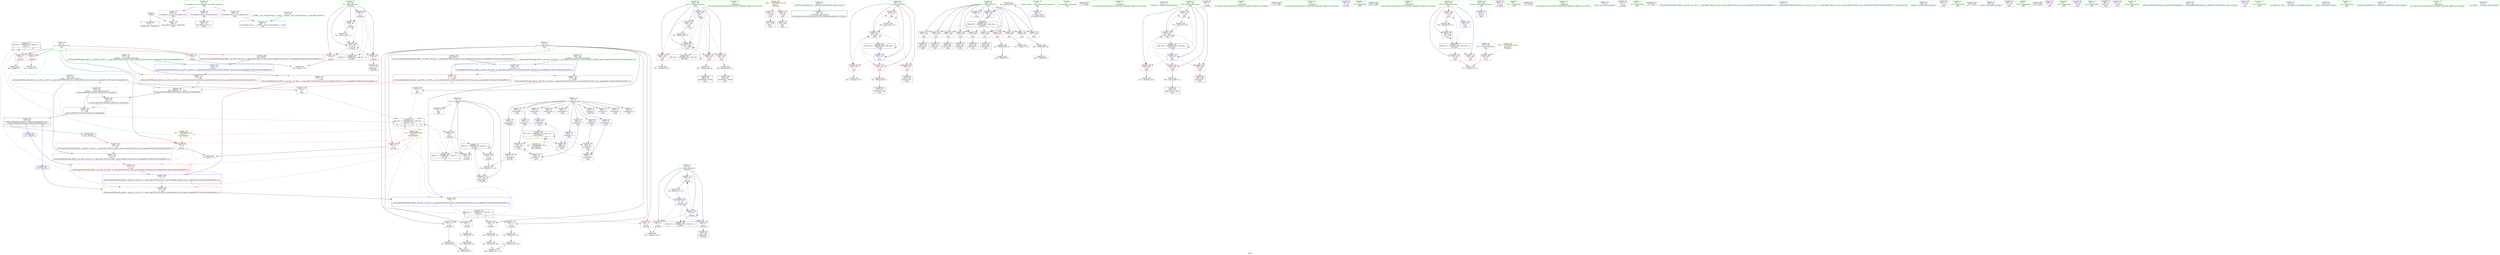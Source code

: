 digraph "SVFG" {
	label="SVFG";

	Node0x5599a4a3a700 [shape=record,color=grey,label="{NodeID: 0\nNullPtr}"];
	Node0x5599a4a3a700 -> Node0x5599a4a5eea0[style=solid];
	Node0x5599a4a3a700 -> Node0x5599a4a65840[style=solid];
	Node0x5599a4a62d90 [shape=record,color=grey,label="{NodeID: 263\n86 = cmp(85, 87, )\n}"];
	Node0x5599a4a66a50 [shape=record,color=blue,label="{NodeID: 180\n195\<--87\nj33\<--\nmain\n}"];
	Node0x5599a4a66a50 -> Node0x5599a4a64c50[style=dashed];
	Node0x5599a4a66a50 -> Node0x5599a4a64d20[style=dashed];
	Node0x5599a4a66a50 -> Node0x5599a4a64df0[style=dashed];
	Node0x5599a4a66a50 -> Node0x5599a4a64ec0[style=dashed];
	Node0x5599a4a66a50 -> Node0x5599a4a66cc0[style=dashed];
	Node0x5599a4a66a50 -> Node0x5599a4a7bd70[style=dashed];
	Node0x5599a4a5ddb0 [shape=record,color=purple,label="{NodeID: 97\n346\<--35\nllvm.global_ctors_2\<--llvm.global_ctors\nGlob }"];
	Node0x5599a4a5ddb0 -> Node0x5599a4a65840[style=solid];
	Node0x5599a4a5be80 [shape=record,color=green,label="{NodeID: 14\n83\<--1\n\<--dummyObj\nCan only get source location for instruction, argument, global var or function.}"];
	Node0x5599a4a7a470 [shape=record,color=black,label="{NodeID: 277\nMR_2V_3 = PHI(MR_2V_2, MR_2V_1, )\npts\{10 \}\n|{|<s3>15}}"];
	Node0x5599a4a7a470 -> Node0x5599a4a5df80[style=dashed];
	Node0x5599a4a7a470 -> Node0x5599a4a5e050[style=dashed];
	Node0x5599a4a7a470 -> Node0x5599a4a5e120[style=dashed];
	Node0x5599a4a7a470:s3 -> Node0x5599a4a79570[style=dashed,color=blue];
	Node0x5599a4a5e9a0 [shape=record,color=red,label="{NodeID: 111\n208\<--30\n\<--stdout\nmain\n}"];
	Node0x5599a4a5e9a0 -> Node0x5599a4a5f3e0[style=solid];
	Node0x5599a4a5caf0 [shape=record,color=green,label="{NodeID: 28\n49\<--55\n_ZNSt8ios_base4InitD1Ev\<--_ZNSt8ios_base4InitD1Ev_field_insensitive\n}"];
	Node0x5599a4a5caf0 -> Node0x5599a4a5f070[style=solid];
	Node0x5599a4a63ce0 [shape=record,color=red,label="{NodeID: 125\n177\<--176\n\<--call2\n_ZSt4swapIiENSt9enable_ifIXsr6__and_ISt6__not_ISt15__is_tuple_likeIT_EESt21is_move_constructibleIS3_ESt18is_move_assignableIS3_EEE5valueEvE4typeERS3_SC_\n}"];
	Node0x5599a4a63ce0 -> Node0x5599a4a66160[style=solid];
	Node0x5599a4a5d7a0 [shape=record,color=green,label="{NodeID: 42\n191\<--192\nj\<--j_field_insensitive\nmain\n}"];
	Node0x5599a4a5d7a0 -> Node0x5599a4a645d0[style=solid];
	Node0x5599a4a5d7a0 -> Node0x5599a4a646a0[style=solid];
	Node0x5599a4a5d7a0 -> Node0x5599a4a64770[style=solid];
	Node0x5599a4a5d7a0 -> Node0x5599a4a64840[style=solid];
	Node0x5599a4a5d7a0 -> Node0x5599a4a663d0[style=solid];
	Node0x5599a4a5d7a0 -> Node0x5599a4a66640[style=solid];
	Node0x5599a4a64840 [shape=record,color=red,label="{NodeID: 139\n243\<--191\n\<--j\nmain\n}"];
	Node0x5599a4a64840 -> Node0x5599a4a6bc30[style=solid];
	Node0x5599a4a5f3e0 [shape=record,color=black,label="{NodeID: 56\n211\<--208\ncall1\<--\nmain\n}"];
	Node0x5599a4a6aeb0 [shape=record,color=grey,label="{NodeID: 236\n308 = Binary(307, 87, )\n}"];
	Node0x5599a4a6aeb0 -> Node0x5599a4a66d90[style=solid];
	Node0x5599a4a653a0 [shape=record,color=blue,label="{NodeID: 153\n8\<--9\nn\<--\nGlob }"];
	Node0x5599a4a653a0 -> Node0x5599a4a79570[style=dashed];
	Node0x5599a4a5ff40 [shape=record,color=purple,label="{NodeID: 70\n46\<--4\n\<--_ZStL8__ioinit\n__cxx_global_var_init\n}"];
	Node0x5599a4a6c3b0 [shape=record,color=grey,label="{NodeID: 250\n94 = Binary(93, 83, )\n}"];
	Node0x5599a4a6c3b0 -> Node0x5599a4a6b930[style=solid];
	Node0x5599a4a65fc0 [shape=record,color=blue,label="{NodeID: 167\n161\<--169\n__tmp\<--\n_ZSt4swapIiENSt9enable_ifIXsr6__and_ISt6__not_ISt15__is_tuple_likeIT_EESt21is_move_constructibleIS3_ESt18is_move_assignableIS3_EEE5valueEvE4typeERS3_SC_\n}"];
	Node0x5599a4a65fc0 -> Node0x5599a4a63c10[style=dashed];
	Node0x5599a4a65fc0 -> Node0x5599a4a63ce0[style=dashed];
	Node0x5599a4a60aa0 [shape=record,color=purple,label="{NodeID: 84\n297\<--13\narrayidx46\<--a\nmain\n}"];
	Node0x5599a4a60aa0 -> Node0x5599a4a66bf0[style=solid];
	Node0x5599a4a3ae80 [shape=record,color=green,label="{NodeID: 1\n7\<--1\n__dso_handle\<--dummyObj\nGlob }"];
	Node0x5599a4778620 [shape=record,color=black,label="{NodeID: 347\n97 = PHI()\n}"];
	Node0x5599a4a62f10 [shape=record,color=grey,label="{NodeID: 264\n82 = cmp(81, 83, )\n}"];
	Node0x5599a4a66b20 [shape=record,color=blue,label="{NodeID: 181\n289\<--87\narrayidx41\<--\nmain\n}"];
	Node0x5599a4a66b20 -> Node0x5599a4a66bf0[style=dashed];
	Node0x5599a4a5deb0 [shape=record,color=red,label="{NodeID: 98\n73\<--8\n\<--n\n_Z4workv\n}"];
	Node0x5599a4a5deb0 -> Node0x5599a4a62610[style=solid];
	Node0x5599a4a5bf10 [shape=record,color=green,label="{NodeID: 15\n87\<--1\n\<--dummyObj\nCan only get source location for instruction, argument, global var or function.}"];
	Node0x5599a4a7a970 [shape=record,color=black,label="{NodeID: 278\nMR_4V_3 = PHI(MR_4V_2, MR_4V_1, )\npts\{12 \}\n|{|<s5>15}}"];
	Node0x5599a4a7a970 -> Node0x5599a4a5e2c0[style=dashed];
	Node0x5599a4a7a970 -> Node0x5599a4a5e390[style=dashed];
	Node0x5599a4a7a970 -> Node0x5599a4a5e4c0[style=dashed];
	Node0x5599a4a7a970 -> Node0x5599a4a5e590[style=dashed];
	Node0x5599a4a7a970 -> Node0x5599a4a5e660[style=dashed];
	Node0x5599a4a7a970:s5 -> Node0x5599a4a79570[style=dashed,color=blue];
	Node0x5599a4a5ea70 [shape=record,color=red,label="{NodeID: 112\n116\<--65\n\<--i\n_Z4workv\n}"];
	Node0x5599a4a5ea70 -> Node0x5599a4a62790[style=solid];
	Node0x5599a4a5cbf0 [shape=record,color=green,label="{NodeID: 29\n62\<--63\n_Z4workv\<--_Z4workv_field_insensitive\n}"];
	Node0x5599a4a63db0 [shape=record,color=red,label="{NodeID: 126\n214\<--189\n\<--i\nmain\n}"];
	Node0x5599a4a63db0 -> Node0x5599a4a63090[style=solid];
	Node0x5599a4a5d870 [shape=record,color=green,label="{NodeID: 43\n193\<--194\nj16\<--j16_field_insensitive\nmain\n}"];
	Node0x5599a4a5d870 -> Node0x5599a4a64910[style=solid];
	Node0x5599a4a5d870 -> Node0x5599a4a649e0[style=solid];
	Node0x5599a4a5d870 -> Node0x5599a4a64ab0[style=solid];
	Node0x5599a4a5d870 -> Node0x5599a4a64b80[style=solid];
	Node0x5599a4a5d870 -> Node0x5599a4a66710[style=solid];
	Node0x5599a4a5d870 -> Node0x5599a4a66980[style=solid];
	Node0x5599a4a64910 [shape=record,color=red,label="{NodeID: 140\n254\<--193\n\<--j16\nmain\n}"];
	Node0x5599a4a64910 -> Node0x5599a4a6ccb0[style=solid];
	Node0x5599a4a5f4b0 [shape=record,color=black,label="{NodeID: 57\n228\<--227\nidxprom\<--\nmain\n}"];
	Node0x5599a4a6b030 [shape=record,color=grey,label="{NodeID: 237\n108 = Binary(103, 107, )\n}"];
	Node0x5599a4a65470 [shape=record,color=blue,label="{NodeID: 154\n11\<--9\nm\<--\nGlob }"];
	Node0x5599a4a65470 -> Node0x5599a4a79570[style=dashed];
	Node0x5599a4a60010 [shape=record,color=purple,label="{NodeID: 71\n128\<--13\narrayidx\<--a\n_Z4workv\n}"];
	Node0x5599a4a6c530 [shape=record,color=grey,label="{NodeID: 251\n134 = Binary(133, 132, )\n}"];
	Node0x5599a4a6c530 -> Node0x5599a4a65bb0[style=solid];
	Node0x5599a4a66090 [shape=record,color=blue,label="{NodeID: 168\n174\<--173\n\<--\n_ZSt4swapIiENSt9enable_ifIXsr6__and_ISt6__not_ISt15__is_tuple_likeIT_EESt21is_move_constructibleIS3_ESt18is_move_assignableIS3_EEE5valueEvE4typeERS3_SC_\n|{|<s1>4}}"];
	Node0x5599a4a66090 -> Node0x5599a4a63ce0[style=dashed];
	Node0x5599a4a66090:s1 -> Node0x5599a4a7a470[style=dashed,color=blue];
	Node0x5599a4a60b70 [shape=record,color=purple,label="{NodeID: 85\n69\<--17\n\<--.str\n_Z4workv\n}"];
	Node0x5599a4a3acd0 [shape=record,color=green,label="{NodeID: 2\n9\<--1\n\<--dummyObj\nCan only get source location for instruction, argument, global var or function.}"];
	Node0x5599a4a92910 [shape=record,color=black,label="{NodeID: 348\n110 = PHI()\n}"];
	Node0x5599a4a63090 [shape=record,color=grey,label="{NodeID: 265\n215 = cmp(214, 216, )\n}"];
	Node0x5599a4a66bf0 [shape=record,color=blue,label="{NodeID: 182\n297\<--87\narrayidx46\<--\nmain\n}"];
	Node0x5599a4a66bf0 -> Node0x5599a4a66b20[style=dashed];
	Node0x5599a4a66bf0 -> Node0x5599a4a7c270[style=dashed];
	Node0x5599a4a5df80 [shape=record,color=red,label="{NodeID: 99\n81\<--8\n\<--n\n_Z4workv\n}"];
	Node0x5599a4a5df80 -> Node0x5599a4a62f10[style=solid];
	Node0x5599a4a5bfa0 [shape=record,color=green,label="{NodeID: 16\n92\<--1\n\<--dummyObj\nCan only get source location for instruction, argument, global var or function.}"];
	Node0x5599a4a7ae70 [shape=record,color=black,label="{NodeID: 279\nMR_26V_3 = PHI(MR_26V_4, MR_26V_2, )\npts\{190 \}\n}"];
	Node0x5599a4a7ae70 -> Node0x5599a4a63db0[style=dashed];
	Node0x5599a4a7ae70 -> Node0x5599a4a63e80[style=dashed];
	Node0x5599a4a7ae70 -> Node0x5599a4a63f50[style=dashed];
	Node0x5599a4a7ae70 -> Node0x5599a4a64020[style=dashed];
	Node0x5599a4a7ae70 -> Node0x5599a4a640f0[style=dashed];
	Node0x5599a4a7ae70 -> Node0x5599a4a641c0[style=dashed];
	Node0x5599a4a7ae70 -> Node0x5599a4a64290[style=dashed];
	Node0x5599a4a7ae70 -> Node0x5599a4a64360[style=dashed];
	Node0x5599a4a7ae70 -> Node0x5599a4a64430[style=dashed];
	Node0x5599a4a7ae70 -> Node0x5599a4a64500[style=dashed];
	Node0x5599a4a7ae70 -> Node0x5599a4a66d90[style=dashed];
	Node0x5599a4a5eb40 [shape=record,color=red,label="{NodeID: 113\n126\<--65\n\<--i\n_Z4workv\n}"];
	Node0x5599a4a5eb40 -> Node0x5599a4a5f170[style=solid];
	Node0x5599a4a5ccf0 [shape=record,color=green,label="{NodeID: 30\n65\<--66\ni\<--i_field_insensitive\n_Z4workv\n}"];
	Node0x5599a4a5ccf0 -> Node0x5599a4a5ea70[style=solid];
	Node0x5599a4a5ccf0 -> Node0x5599a4a5eb40[style=solid];
	Node0x5599a4a5ccf0 -> Node0x5599a4a5ec10[style=solid];
	Node0x5599a4a5ccf0 -> Node0x5599a4a65a10[style=solid];
	Node0x5599a4a5ccf0 -> Node0x5599a4a65d50[style=solid];
	Node0x5599a4a63e80 [shape=record,color=red,label="{NodeID: 127\n218\<--189\n\<--i\nmain\n}"];
	Node0x5599a4a63e80 -> Node0x5599a4a6c230[style=solid];
	Node0x5599a4a5d940 [shape=record,color=green,label="{NodeID: 44\n195\<--196\nj33\<--j33_field_insensitive\nmain\n}"];
	Node0x5599a4a5d940 -> Node0x5599a4a64c50[style=solid];
	Node0x5599a4a5d940 -> Node0x5599a4a64d20[style=solid];
	Node0x5599a4a5d940 -> Node0x5599a4a64df0[style=solid];
	Node0x5599a4a5d940 -> Node0x5599a4a64ec0[style=solid];
	Node0x5599a4a5d940 -> Node0x5599a4a66a50[style=solid];
	Node0x5599a4a5d940 -> Node0x5599a4a66cc0[style=solid];
	Node0x5599a4a81a20 [shape=record,color=yellow,style=double,label="{NodeID: 307\n2V_1 = ENCHI(MR_2V_0)\npts\{10 \}\nFun[_Z4workv]|{|<s2>4|<s3>4|<s4>4}}"];
	Node0x5599a4a81a20 -> Node0x5599a4a5deb0[style=dashed];
	Node0x5599a4a81a20 -> Node0x5599a4a7a470[style=dashed];
	Node0x5599a4a81a20:s2 -> Node0x5599a4a63b40[style=dashed,color=red];
	Node0x5599a4a81a20:s3 -> Node0x5599a4a63c10[style=dashed,color=red];
	Node0x5599a4a81a20:s4 -> Node0x5599a4a66090[style=dashed,color=red];
	Node0x5599a4a649e0 [shape=record,color=red,label="{NodeID: 141\n260\<--193\n\<--j16\nmain\n}"];
	Node0x5599a4a649e0 -> Node0x5599a4a6bf30[style=solid];
	Node0x5599a4a5f580 [shape=record,color=black,label="{NodeID: 58\n232\<--231\nidxprom6\<--add\nmain\n}"];
	Node0x5599a4a6b1b0 [shape=record,color=grey,label="{NodeID: 238\n143 = Binary(142, 87, )\n}"];
	Node0x5599a4a6b1b0 -> Node0x5599a4a65d50[style=solid];
	Node0x5599a4a65540 [shape=record,color=blue,label="{NodeID: 155\n15\<--9\nans\<--\nGlob }"];
	Node0x5599a4a65540 -> Node0x5599a4a79570[style=dashed];
	Node0x5599a4a600e0 [shape=record,color=purple,label="{NodeID: 72\n131\<--13\narrayidx19\<--a\n_Z4workv\n}"];
	Node0x5599a4a600e0 -> Node0x5599a4a63730[style=solid];
	Node0x5599a4a6c6b0 [shape=record,color=grey,label="{NodeID: 252\n91 = Binary(90, 92, )\n}"];
	Node0x5599a4a6c6b0 -> Node0x5599a4a6b930[style=solid];
	Node0x5599a4a66160 [shape=record,color=blue,label="{NodeID: 169\n178\<--177\n\<--\n_ZSt4swapIiENSt9enable_ifIXsr6__and_ISt6__not_ISt15__is_tuple_likeIT_EESt21is_move_constructibleIS3_ESt18is_move_assignableIS3_EEE5valueEvE4typeERS3_SC_\n|{<s0>4}}"];
	Node0x5599a4a66160:s0 -> Node0x5599a4a7a970[style=dashed,color=blue];
	Node0x5599a4a60c40 [shape=record,color=purple,label="{NodeID: 86\n96\<--19\n\<--.str.1\n_Z4workv\n}"];
	Node0x5599a4a3e890 [shape=record,color=green,label="{NodeID: 3\n17\<--1\n.str\<--dummyObj\nGlob }"];
	Node0x5599a4a91fa0 [shape=record,color=black,label="{NodeID: 349\n148 = PHI()\n}"];
	Node0x5599a4a66cc0 [shape=record,color=blue,label="{NodeID: 183\n195\<--301\nj33\<--add48\nmain\n}"];
	Node0x5599a4a66cc0 -> Node0x5599a4a64c50[style=dashed];
	Node0x5599a4a66cc0 -> Node0x5599a4a64d20[style=dashed];
	Node0x5599a4a66cc0 -> Node0x5599a4a64df0[style=dashed];
	Node0x5599a4a66cc0 -> Node0x5599a4a64ec0[style=dashed];
	Node0x5599a4a66cc0 -> Node0x5599a4a66cc0[style=dashed];
	Node0x5599a4a66cc0 -> Node0x5599a4a7bd70[style=dashed];
	Node0x5599a4a5e050 [shape=record,color=red,label="{NodeID: 100\n85\<--8\n\<--n\n_Z4workv\n}"];
	Node0x5599a4a5e050 -> Node0x5599a4a62d90[style=solid];
	Node0x5599a4a5c030 [shape=record,color=green,label="{NodeID: 17\n104\<--1\n\<--dummyObj\nCan only get source location for instruction, argument, global var or function.}"];
	Node0x5599a4a7b370 [shape=record,color=black,label="{NodeID: 280\nMR_28V_2 = PHI(MR_28V_6, MR_28V_1, )\npts\{192 \}\n}"];
	Node0x5599a4a7b370 -> Node0x5599a4a663d0[style=dashed];
	Node0x5599a4a7b370 -> Node0x5599a4a7b370[style=dashed];
	Node0x5599a4a5ec10 [shape=record,color=red,label="{NodeID: 114\n142\<--65\n\<--i\n_Z4workv\n}"];
	Node0x5599a4a5ec10 -> Node0x5599a4a6b1b0[style=solid];
	Node0x5599a4a5cdc0 [shape=record,color=green,label="{NodeID: 31\n67\<--68\nj\<--j_field_insensitive\n_Z4workv\n}"];
	Node0x5599a4a5cdc0 -> Node0x5599a4a634c0[style=solid];
	Node0x5599a4a5cdc0 -> Node0x5599a4a63590[style=solid];
	Node0x5599a4a5cdc0 -> Node0x5599a4a63660[style=solid];
	Node0x5599a4a5cdc0 -> Node0x5599a4a65ae0[style=solid];
	Node0x5599a4a5cdc0 -> Node0x5599a4a65c80[style=solid];
	Node0x5599a4a63f50 [shape=record,color=red,label="{NodeID: 128\n227\<--189\n\<--i\nmain\n}"];
	Node0x5599a4a63f50 -> Node0x5599a4a5f4b0[style=solid];
	Node0x5599a4a5da10 [shape=record,color=green,label="{NodeID: 45\n197\<--198\nTC\<--TC_field_insensitive\nmain\n}"];
	Node0x5599a4a5da10 -> Node0x5599a4a64f90[style=solid];
	Node0x5599a4a81b30 [shape=record,color=yellow,style=double,label="{NodeID: 308\n4V_1 = ENCHI(MR_4V_0)\npts\{12 \}\nFun[_Z4workv]|{|<s2>4|<s3>4|<s4>4|<s5>4}}"];
	Node0x5599a4a81b30 -> Node0x5599a4a5e1f0[style=dashed];
	Node0x5599a4a81b30 -> Node0x5599a4a7a970[style=dashed];
	Node0x5599a4a81b30:s2 -> Node0x5599a4a63b40[style=dashed,color=red];
	Node0x5599a4a81b30:s3 -> Node0x5599a4a63c10[style=dashed,color=red];
	Node0x5599a4a81b30:s4 -> Node0x5599a4a63ce0[style=dashed,color=red];
	Node0x5599a4a81b30:s5 -> Node0x5599a4a66160[style=dashed,color=red];
	Node0x5599a4a64ab0 [shape=record,color=red,label="{NodeID: 142\n268\<--193\n\<--j16\nmain\n}"];
	Node0x5599a4a64ab0 -> Node0x5599a4a5fa60[style=solid];
	Node0x5599a4a5f650 [shape=record,color=black,label="{NodeID: 59\n236\<--235\nidxprom8\<--\nmain\n}"];
	Node0x5599a4a6b330 [shape=record,color=grey,label="{NodeID: 239\n107 = Binary(106, 92, )\n}"];
	Node0x5599a4a6b330 -> Node0x5599a4a6b030[style=solid];
	Node0x5599a4a65640 [shape=record,color=blue,label="{NodeID: 156\n344\<--36\nllvm.global_ctors_0\<--\nGlob }"];
	Node0x5599a4a601b0 [shape=record,color=purple,label="{NodeID: 73\n229\<--13\narrayidx\<--a\nmain\n}"];
	Node0x5599a4a6c830 [shape=record,color=grey,label="{NodeID: 253\n90 = Binary(89, 83, )\n}"];
	Node0x5599a4a6c830 -> Node0x5599a4a6c6b0[style=solid];
	Node0x5599a4a66230 [shape=record,color=blue,label="{NodeID: 170\n187\<--9\nretval\<--\nmain\n}"];
	Node0x5599a4a60d10 [shape=record,color=purple,label="{NodeID: 87\n109\<--19\n\<--.str.1\n_Z4workv\n}"];
	Node0x5599a4a52a00 [shape=record,color=green,label="{NodeID: 4\n19\<--1\n.str.1\<--dummyObj\nGlob }"];
	Node0x5599a4a920a0 [shape=record,color=black,label="{NodeID: 350\n47 = PHI()\n}"];
	Node0x5599a4a66d90 [shape=record,color=blue,label="{NodeID: 184\n189\<--308\ni\<--inc\nmain\n}"];
	Node0x5599a4a66d90 -> Node0x5599a4a7ae70[style=dashed];
	Node0x5599a4a5e120 [shape=record,color=red,label="{NodeID: 101\n117\<--8\n\<--n\n_Z4workv\n}"];
	Node0x5599a4a5e120 -> Node0x5599a4a62790[style=solid];
	Node0x5599a4a5c0f0 [shape=record,color=green,label="{NodeID: 18\n216\<--1\n\<--dummyObj\nCan only get source location for instruction, argument, global var or function.}"];
	Node0x5599a4a7b870 [shape=record,color=black,label="{NodeID: 281\nMR_30V_2 = PHI(MR_30V_3, MR_30V_1, )\npts\{194 \}\n}"];
	Node0x5599a4a7b870 -> Node0x5599a4a66710[style=dashed];
	Node0x5599a4a7b870 -> Node0x5599a4a7b870[style=dashed];
	Node0x5599a4a634c0 [shape=record,color=red,label="{NodeID: 115\n122\<--67\n\<--j\n_Z4workv\n}"];
	Node0x5599a4a634c0 -> Node0x5599a4a62a90[style=solid];
	Node0x5599a4a5ce90 [shape=record,color=green,label="{NodeID: 32\n71\<--72\nscanf\<--scanf_field_insensitive\n}"];
	Node0x5599a4a64020 [shape=record,color=red,label="{NodeID: 129\n235\<--189\n\<--i\nmain\n}"];
	Node0x5599a4a64020 -> Node0x5599a4a5f650[style=solid];
	Node0x5599a4a5dae0 [shape=record,color=green,label="{NodeID: 46\n199\<--200\ni54\<--i54_field_insensitive\nmain\n}"];
	Node0x5599a4a5dae0 -> Node0x5599a4a65060[style=solid];
	Node0x5599a4a5dae0 -> Node0x5599a4a65130[style=solid];
	Node0x5599a4a5dae0 -> Node0x5599a4a65200[style=solid];
	Node0x5599a4a5dae0 -> Node0x5599a4a66e60[style=solid];
	Node0x5599a4a5dae0 -> Node0x5599a4a66f30[style=solid];
	Node0x5599a4a64b80 [shape=record,color=red,label="{NodeID: 143\n273\<--193\n\<--j16\nmain\n}"];
	Node0x5599a4a64b80 -> Node0x5599a4a6c0b0[style=solid];
	Node0x5599a4a5f720 [shape=record,color=black,label="{NodeID: 60\n239\<--238\nidxprom10\<--\nmain\n}"];
	Node0x5599a4a6b4b0 [shape=record,color=grey,label="{NodeID: 240\n249 = Binary(248, 83, )\n}"];
	Node0x5599a4a6b4b0 -> Node0x5599a4a62490[style=solid];
	Node0x5599a4a65740 [shape=record,color=blue,label="{NodeID: 157\n345\<--37\nllvm.global_ctors_1\<--_GLOBAL__sub_I_SummerDAway_1_0.cpp\nGlob }"];
	Node0x5599a4a60280 [shape=record,color=purple,label="{NodeID: 74\n233\<--13\narrayidx7\<--a\nmain\n}"];
	Node0x5599a4a60280 -> Node0x5599a4a664a0[style=solid];
	Node0x5599a4a6c9b0 [shape=record,color=grey,label="{NodeID: 254\n225 = cmp(224, 216, )\n}"];
	Node0x5599a4a66300 [shape=record,color=blue,label="{NodeID: 171\n189\<--87\ni\<--\nmain\n}"];
	Node0x5599a4a66300 -> Node0x5599a4a7ae70[style=dashed];
	Node0x5599a4a60de0 [shape=record,color=purple,label="{NodeID: 88\n147\<--19\n\<--.str.1\n_Z4workv\n}"];
	Node0x5599a4a52a90 [shape=record,color=green,label="{NodeID: 5\n21\<--1\n.str.2\<--dummyObj\nGlob }"];
	Node0x5599a4a921a0 [shape=record,color=black,label="{NodeID: 351\n70 = PHI()\n}"];
	Node0x5599a4a66e60 [shape=record,color=blue,label="{NodeID: 185\n199\<--87\ni54\<--\nmain\n}"];
	Node0x5599a4a66e60 -> Node0x5599a4a79070[style=dashed];
	Node0x5599a4a5e1f0 [shape=record,color=red,label="{NodeID: 102\n74\<--11\n\<--m\n_Z4workv\n}"];
	Node0x5599a4a5e1f0 -> Node0x5599a4a62610[style=solid];
	Node0x5599a4a5c1f0 [shape=record,color=green,label="{NodeID: 19\n4\<--6\n_ZStL8__ioinit\<--_ZStL8__ioinit_field_insensitive\nGlob }"];
	Node0x5599a4a5c1f0 -> Node0x5599a4a5ff40[style=solid];
	Node0x5599a4a7bd70 [shape=record,color=black,label="{NodeID: 282\nMR_32V_2 = PHI(MR_32V_3, MR_32V_1, )\npts\{196 \}\n}"];
	Node0x5599a4a7bd70 -> Node0x5599a4a66a50[style=dashed];
	Node0x5599a4a7bd70 -> Node0x5599a4a7bd70[style=dashed];
	Node0x5599a4a63590 [shape=record,color=red,label="{NodeID: 116\n129\<--67\n\<--j\n_Z4workv\n}"];
	Node0x5599a4a63590 -> Node0x5599a4a5f240[style=solid];
	Node0x5599a4a5cf90 [shape=record,color=green,label="{NodeID: 33\n78\<--79\n_ZSt4swapIiENSt9enable_ifIXsr6__and_ISt6__not_ISt15__is_tuple_likeIT_EESt21is_move_constructibleIS3_ESt18is_move_assignableIS3_EEE5valueEvE4typeERS3_SC_\<--_ZSt4swapIiENSt9enable_ifIXsr6__and_ISt6__not_ISt15__is_tuple_likeIT_EESt21is_move_constructibleIS3_ESt18is_move_assignableIS3_EEE5valueEvE4typeERS3_SC__field_insensitive\n}"];
	Node0x5599a4a640f0 [shape=record,color=red,label="{NodeID: 130\n248\<--189\n\<--i\nmain\n}"];
	Node0x5599a4a640f0 -> Node0x5599a4a6b4b0[style=solid];
	Node0x5599a4a5dbb0 [shape=record,color=green,label="{NodeID: 47\n206\<--207\nfreopen\<--freopen_field_insensitive\n}"];
	Node0x5599a4a64c50 [shape=record,color=red,label="{NodeID: 144\n280\<--195\n\<--j33\nmain\n}"];
	Node0x5599a4a64c50 -> Node0x5599a4a62910[style=solid];
	Node0x5599a4a5f7f0 [shape=record,color=black,label="{NodeID: 61\n258\<--257\nidxprom20\<--\nmain\n}"];
	Node0x5599a4a6b630 [shape=record,color=grey,label="{NodeID: 241\n106 = Binary(105, 83, )\n}"];
	Node0x5599a4a6b630 -> Node0x5599a4a6b330[style=solid];
	Node0x5599a4a65840 [shape=record,color=blue, style = dotted,label="{NodeID: 158\n346\<--3\nllvm.global_ctors_2\<--dummyVal\nGlob }"];
	Node0x5599a4a60350 [shape=record,color=purple,label="{NodeID: 75\n237\<--13\narrayidx9\<--a\nmain\n}"];
	Node0x5599a4a6cb30 [shape=record,color=grey,label="{NodeID: 255\n317 = cmp(315, 316, )\n}"];
	Node0x5599a4a663d0 [shape=record,color=blue,label="{NodeID: 172\n191\<--87\nj\<--\nmain\n}"];
	Node0x5599a4a663d0 -> Node0x5599a4a645d0[style=dashed];
	Node0x5599a4a663d0 -> Node0x5599a4a646a0[style=dashed];
	Node0x5599a4a663d0 -> Node0x5599a4a64770[style=dashed];
	Node0x5599a4a663d0 -> Node0x5599a4a64840[style=dashed];
	Node0x5599a4a663d0 -> Node0x5599a4a66640[style=dashed];
	Node0x5599a4a663d0 -> Node0x5599a4a7b370[style=dashed];
	Node0x5599a4a60eb0 [shape=record,color=purple,label="{NodeID: 89\n203\<--21\n\<--.str.2\nmain\n}"];
	Node0x5599a4a52b20 [shape=record,color=green,label="{NodeID: 6\n23\<--1\n.str.3\<--dummyObj\nGlob }"];
	Node0x5599a4a922a0 [shape=record,color=black,label="{NodeID: 352\n312 = PHI()\n}"];
	Node0x5599a4a66f30 [shape=record,color=blue,label="{NodeID: 186\n199\<--325\ni54\<--inc60\nmain\n}"];
	Node0x5599a4a66f30 -> Node0x5599a4a79070[style=dashed];
	Node0x5599a4a5e2c0 [shape=record,color=red,label="{NodeID: 103\n89\<--11\n\<--m\n_Z4workv\n}"];
	Node0x5599a4a5e2c0 -> Node0x5599a4a6c830[style=solid];
	Node0x5599a4a5c2f0 [shape=record,color=green,label="{NodeID: 20\n8\<--10\nn\<--n_field_insensitive\nGlob |{|<s5>4}}"];
	Node0x5599a4a5c2f0 -> Node0x5599a4a5deb0[style=solid];
	Node0x5599a4a5c2f0 -> Node0x5599a4a5df80[style=solid];
	Node0x5599a4a5c2f0 -> Node0x5599a4a5e050[style=solid];
	Node0x5599a4a5c2f0 -> Node0x5599a4a5e120[style=solid];
	Node0x5599a4a5c2f0 -> Node0x5599a4a653a0[style=solid];
	Node0x5599a4a5c2f0:s5 -> Node0x5599a4a94c30[style=solid,color=red];
	Node0x5599a4a7c270 [shape=record,color=black,label="{NodeID: 283\nMR_12V_2 = PHI(MR_12V_6, MR_12V_1, )\npts\{140000 \}\n|{|<s4>15}}"];
	Node0x5599a4a7c270 -> Node0x5599a4a664a0[style=dashed];
	Node0x5599a4a7c270 -> Node0x5599a4a667e0[style=dashed];
	Node0x5599a4a7c270 -> Node0x5599a4a66b20[style=dashed];
	Node0x5599a4a7c270 -> Node0x5599a4a7c270[style=dashed];
	Node0x5599a4a7c270:s4 -> Node0x5599a4a81eb0[style=dashed,color=red];
	Node0x5599a4a63660 [shape=record,color=red,label="{NodeID: 117\n137\<--67\n\<--j\n_Z4workv\n}"];
	Node0x5599a4a63660 -> Node0x5599a4a6ad30[style=solid];
	Node0x5599a4a5d090 [shape=record,color=green,label="{NodeID: 34\n98\<--99\nprintf\<--printf_field_insensitive\n}"];
	Node0x5599a48fa8e0 [shape=record,color=yellow,style=double,label="{NodeID: 297\n22V_1 = ENCHI(MR_22V_0)\npts\{1 \}\nFun[main]}"];
	Node0x5599a48fa8e0 -> Node0x5599a4a5e8d0[style=dashed];
	Node0x5599a48fa8e0 -> Node0x5599a4a5e9a0[style=dashed];
	Node0x5599a4a641c0 [shape=record,color=red,label="{NodeID: 131\n257\<--189\n\<--i\nmain\n}"];
	Node0x5599a4a641c0 -> Node0x5599a4a5f7f0[style=solid];
	Node0x5599a4a5ecd0 [shape=record,color=green,label="{NodeID: 48\n335\<--336\n__t.addr\<--__t.addr_field_insensitive\n_ZSt4moveIRiEONSt16remove_referenceIT_E4typeEOS2_\n}"];
	Node0x5599a4a5ecd0 -> Node0x5599a4a652d0[style=solid];
	Node0x5599a4a5ecd0 -> Node0x5599a4a67000[style=solid];
	Node0x5599a4a64d20 [shape=record,color=red,label="{NodeID: 145\n286\<--195\n\<--j33\nmain\n}"];
	Node0x5599a4a64d20 -> Node0x5599a4a6a730[style=solid];
	Node0x5599a4a5f8c0 [shape=record,color=black,label="{NodeID: 62\n262\<--261\nidxprom23\<--add22\nmain\n}"];
	Node0x5599a4a6b7b0 [shape=record,color=grey,label="{NodeID: 242\n295 = Binary(294, 87, )\n}"];
	Node0x5599a4a6b7b0 -> Node0x5599a4a5fda0[style=solid];
	Node0x5599a4a65940 [shape=record,color=blue,label="{NodeID: 159\n15\<--9\nans\<--\n_Z4workv\n}"];
	Node0x5599a4a65940 -> Node0x5599a4a5e800[style=dashed];
	Node0x5599a4a65940 -> Node0x5599a4a78670[style=dashed];
	Node0x5599a4a65940 -> Node0x5599a4a7d570[style=dashed];
	Node0x5599a4a60420 [shape=record,color=purple,label="{NodeID: 76\n240\<--13\narrayidx11\<--a\nmain\n}"];
	Node0x5599a4a60420 -> Node0x5599a4a66570[style=solid];
	Node0x5599a4a6ccb0 [shape=record,color=grey,label="{NodeID: 256\n255 = cmp(254, 216, )\n}"];
	Node0x5599a4a664a0 [shape=record,color=blue,label="{NodeID: 173\n233\<--87\narrayidx7\<--\nmain\n}"];
	Node0x5599a4a664a0 -> Node0x5599a4a66570[style=dashed];
	Node0x5599a4a60f80 [shape=record,color=purple,label="{NodeID: 90\n204\<--23\n\<--.str.3\nmain\n}"];
	Node0x5599a4a51aa0 [shape=record,color=green,label="{NodeID: 7\n25\<--1\nstdin\<--dummyObj\nGlob }"];
	Node0x5599a4a923a0 [shape=record,color=black,label="{NodeID: 353\n321 = PHI()\n}"];
	Node0x5599a4a67000 [shape=record,color=blue,label="{NodeID: 187\n335\<--334\n__t.addr\<--__t\n_ZSt4moveIRiEONSt16remove_referenceIT_E4typeEOS2_\n}"];
	Node0x5599a4a67000 -> Node0x5599a4a652d0[style=dashed];
	Node0x5599a4a5e390 [shape=record,color=red,label="{NodeID: 104\n93\<--11\n\<--m\n_Z4workv\n}"];
	Node0x5599a4a5e390 -> Node0x5599a4a6c3b0[style=solid];
	Node0x5599a4a5c3f0 [shape=record,color=green,label="{NodeID: 21\n11\<--12\nm\<--m_field_insensitive\nGlob |{|<s7>4}}"];
	Node0x5599a4a5c3f0 -> Node0x5599a4a5e1f0[style=solid];
	Node0x5599a4a5c3f0 -> Node0x5599a4a5e2c0[style=solid];
	Node0x5599a4a5c3f0 -> Node0x5599a4a5e390[style=solid];
	Node0x5599a4a5c3f0 -> Node0x5599a4a5e4c0[style=solid];
	Node0x5599a4a5c3f0 -> Node0x5599a4a5e590[style=solid];
	Node0x5599a4a5c3f0 -> Node0x5599a4a5e660[style=solid];
	Node0x5599a4a5c3f0 -> Node0x5599a4a65470[style=solid];
	Node0x5599a4a5c3f0:s7 -> Node0x5599a4a94d40[style=solid,color=red];
	Node0x5599a4a63730 [shape=record,color=red,label="{NodeID: 118\n132\<--131\n\<--arrayidx19\n_Z4workv\n}"];
	Node0x5599a4a63730 -> Node0x5599a4a6c530[style=solid];
	Node0x5599a4a5d190 [shape=record,color=green,label="{NodeID: 35\n157\<--158\n__a.addr\<--__a.addr_field_insensitive\n_ZSt4swapIiENSt9enable_ifIXsr6__and_ISt6__not_ISt15__is_tuple_likeIT_EESt21is_move_constructibleIS3_ESt18is_move_assignableIS3_EEE5valueEvE4typeERS3_SC_\n}"];
	Node0x5599a4a5d190 -> Node0x5599a4a63800[style=solid];
	Node0x5599a4a5d190 -> Node0x5599a4a638d0[style=solid];
	Node0x5599a4a5d190 -> Node0x5599a4a65e20[style=solid];
	Node0x5599a4a64290 [shape=record,color=red,label="{NodeID: 132\n265\<--189\n\<--i\nmain\n}"];
	Node0x5599a4a64290 -> Node0x5599a4a5f990[style=solid];
	Node0x5599a4a5eda0 [shape=record,color=green,label="{NodeID: 49\n37\<--340\n_GLOBAL__sub_I_SummerDAway_1_0.cpp\<--_GLOBAL__sub_I_SummerDAway_1_0.cpp_field_insensitive\n}"];
	Node0x5599a4a5eda0 -> Node0x5599a4a65740[style=solid];
	Node0x5599a4a81eb0 [shape=record,color=yellow,style=double,label="{NodeID: 312\n12V_1 = ENCHI(MR_12V_0)\npts\{140000 \}\nFun[_Z4workv]}"];
	Node0x5599a4a81eb0 -> Node0x5599a4a63730[style=dashed];
	Node0x5599a4a64df0 [shape=record,color=red,label="{NodeID: 146\n294\<--195\n\<--j33\nmain\n}"];
	Node0x5599a4a64df0 -> Node0x5599a4a6b7b0[style=solid];
	Node0x5599a4a5f990 [shape=record,color=black,label="{NodeID: 63\n266\<--265\nidxprom25\<--\nmain\n}"];
	Node0x5599a4a6b930 [shape=record,color=grey,label="{NodeID: 243\n95 = Binary(91, 94, )\n}"];
	Node0x5599a4a65a10 [shape=record,color=blue,label="{NodeID: 160\n65\<--87\ni\<--\n_Z4workv\n}"];
	Node0x5599a4a65a10 -> Node0x5599a4a5ea70[style=dashed];
	Node0x5599a4a65a10 -> Node0x5599a4a5eb40[style=dashed];
	Node0x5599a4a65a10 -> Node0x5599a4a5ec10[style=dashed];
	Node0x5599a4a65a10 -> Node0x5599a4a65d50[style=dashed];
	Node0x5599a4a65a10 -> Node0x5599a4a7da70[style=dashed];
	Node0x5599a4a604f0 [shape=record,color=purple,label="{NodeID: 77\n259\<--13\narrayidx21\<--a\nmain\n}"];
	Node0x5599a4a62490 [shape=record,color=grey,label="{NodeID: 257\n250 = cmp(249, 92, )\n}"];
	Node0x5599a4a66570 [shape=record,color=blue,label="{NodeID: 174\n240\<--87\narrayidx11\<--\nmain\n}"];
	Node0x5599a4a66570 -> Node0x5599a4a664a0[style=dashed];
	Node0x5599a4a66570 -> Node0x5599a4a7c270[style=dashed];
	Node0x5599a4a61050 [shape=record,color=purple,label="{NodeID: 91\n209\<--26\n\<--.str.4\nmain\n}"];
	Node0x5599a4a51b30 [shape=record,color=green,label="{NodeID: 8\n26\<--1\n.str.4\<--dummyObj\nGlob }"];
	Node0x5599a4a94590 [shape=record,color=black,label="{NodeID: 354\n166 = PHI(333, )\n}"];
	Node0x5599a4a94590 -> Node0x5599a4a63b40[style=solid];
	Node0x5599a4a78670 [shape=record,color=black,label="{NodeID: 271\nMR_6V_5 = PHI(MR_6V_6, MR_6V_4, )\npts\{16 \}\n}"];
	Node0x5599a4a78670 -> Node0x5599a4a5e730[style=dashed];
	Node0x5599a4a78670 -> Node0x5599a4a5e800[style=dashed];
	Node0x5599a4a78670 -> Node0x5599a4a65bb0[style=dashed];
	Node0x5599a4a78670 -> Node0x5599a4a78670[style=dashed];
	Node0x5599a4a78670 -> Node0x5599a4a7d570[style=dashed];
	Node0x5599a4a5e4c0 [shape=record,color=red,label="{NodeID: 105\n101\<--11\n\<--m\n_Z4workv\n}"];
	Node0x5599a4a5e4c0 -> Node0x5599a4a6abb0[style=solid];
	Node0x5599a4a5c4f0 [shape=record,color=green,label="{NodeID: 22\n13\<--14\na\<--a_field_insensitive\nGlob }"];
	Node0x5599a4a5c4f0 -> Node0x5599a4a60010[style=solid];
	Node0x5599a4a5c4f0 -> Node0x5599a4a600e0[style=solid];
	Node0x5599a4a5c4f0 -> Node0x5599a4a601b0[style=solid];
	Node0x5599a4a5c4f0 -> Node0x5599a4a60280[style=solid];
	Node0x5599a4a5c4f0 -> Node0x5599a4a60350[style=solid];
	Node0x5599a4a5c4f0 -> Node0x5599a4a60420[style=solid];
	Node0x5599a4a5c4f0 -> Node0x5599a4a604f0[style=solid];
	Node0x5599a4a5c4f0 -> Node0x5599a4a605c0[style=solid];
	Node0x5599a4a5c4f0 -> Node0x5599a4a60690[style=solid];
	Node0x5599a4a5c4f0 -> Node0x5599a4a60760[style=solid];
	Node0x5599a4a5c4f0 -> Node0x5599a4a60830[style=solid];
	Node0x5599a4a5c4f0 -> Node0x5599a4a60900[style=solid];
	Node0x5599a4a5c4f0 -> Node0x5599a4a609d0[style=solid];
	Node0x5599a4a5c4f0 -> Node0x5599a4a60aa0[style=solid];
	Node0x5599a4a63800 [shape=record,color=red,label="{NodeID: 119\n165\<--157\n\<--__a.addr\n_ZSt4swapIiENSt9enable_ifIXsr6__and_ISt6__not_ISt15__is_tuple_likeIT_EESt21is_move_constructibleIS3_ESt18is_move_assignableIS3_EEE5valueEvE4typeERS3_SC_\n|{<s0>8}}"];
	Node0x5599a4a63800:s0 -> Node0x5599a4a94950[style=solid,color=red];
	Node0x5599a4a5d260 [shape=record,color=green,label="{NodeID: 36\n159\<--160\n__b.addr\<--__b.addr_field_insensitive\n_ZSt4swapIiENSt9enable_ifIXsr6__and_ISt6__not_ISt15__is_tuple_likeIT_EESt21is_move_constructibleIS3_ESt18is_move_assignableIS3_EEE5valueEvE4typeERS3_SC_\n}"];
	Node0x5599a4a5d260 -> Node0x5599a4a639a0[style=solid];
	Node0x5599a4a5d260 -> Node0x5599a4a63a70[style=solid];
	Node0x5599a4a5d260 -> Node0x5599a4a65ef0[style=solid];
	Node0x5599a4a64360 [shape=record,color=red,label="{NodeID: 133\n283\<--189\n\<--i\nmain\n}"];
	Node0x5599a4a64360 -> Node0x5599a4a5fb30[style=solid];
	Node0x5599a4a5eea0 [shape=record,color=black,label="{NodeID: 50\n2\<--3\ndummyVal\<--dummyVal\n}"];
	Node0x5599a4a64ec0 [shape=record,color=red,label="{NodeID: 147\n300\<--195\n\<--j33\nmain\n}"];
	Node0x5599a4a64ec0 -> Node0x5599a4a6bab0[style=solid];
	Node0x5599a4a5fa60 [shape=record,color=black,label="{NodeID: 64\n269\<--268\nidxprom27\<--\nmain\n}"];
	Node0x5599a4a6bab0 [shape=record,color=grey,label="{NodeID: 244\n301 = Binary(300, 83, )\n}"];
	Node0x5599a4a6bab0 -> Node0x5599a4a66cc0[style=solid];
	Node0x5599a4a65ae0 [shape=record,color=blue,label="{NodeID: 161\n67\<--87\nj\<--\n_Z4workv\n}"];
	Node0x5599a4a65ae0 -> Node0x5599a4a634c0[style=dashed];
	Node0x5599a4a65ae0 -> Node0x5599a4a63590[style=dashed];
	Node0x5599a4a65ae0 -> Node0x5599a4a63660[style=dashed];
	Node0x5599a4a65ae0 -> Node0x5599a4a65ae0[style=dashed];
	Node0x5599a4a65ae0 -> Node0x5599a4a65c80[style=dashed];
	Node0x5599a4a65ae0 -> Node0x5599a4a7df70[style=dashed];
	Node0x5599a4a605c0 [shape=record,color=purple,label="{NodeID: 78\n263\<--13\narrayidx24\<--a\nmain\n}"];
	Node0x5599a4a605c0 -> Node0x5599a4a667e0[style=solid];
	Node0x5599a4a62610 [shape=record,color=grey,label="{NodeID: 258\n75 = cmp(73, 74, )\n}"];
	Node0x5599a4a66640 [shape=record,color=blue,label="{NodeID: 175\n191\<--244\nj\<--add12\nmain\n}"];
	Node0x5599a4a66640 -> Node0x5599a4a645d0[style=dashed];
	Node0x5599a4a66640 -> Node0x5599a4a646a0[style=dashed];
	Node0x5599a4a66640 -> Node0x5599a4a64770[style=dashed];
	Node0x5599a4a66640 -> Node0x5599a4a64840[style=dashed];
	Node0x5599a4a66640 -> Node0x5599a4a66640[style=dashed];
	Node0x5599a4a66640 -> Node0x5599a4a7b370[style=dashed];
	Node0x5599a4a61120 [shape=record,color=purple,label="{NodeID: 92\n210\<--28\n\<--.str.5\nmain\n}"];
	Node0x5599a4a51bc0 [shape=record,color=green,label="{NodeID: 9\n28\<--1\n.str.5\<--dummyObj\nGlob }"];
	Node0x5599a4a94750 [shape=record,color=black,label="{NodeID: 355\n172 = PHI(333, )\n}"];
	Node0x5599a4a94750 -> Node0x5599a4a63c10[style=solid];
	Node0x5599a4a5e590 [shape=record,color=red,label="{NodeID: 106\n105\<--11\n\<--m\n_Z4workv\n}"];
	Node0x5599a4a5e590 -> Node0x5599a4a6b630[style=solid];
	Node0x5599a4a5c5f0 [shape=record,color=green,label="{NodeID: 23\n15\<--16\nans\<--ans_field_insensitive\nGlob }"];
	Node0x5599a4a5c5f0 -> Node0x5599a4a5e730[style=solid];
	Node0x5599a4a5c5f0 -> Node0x5599a4a5e800[style=solid];
	Node0x5599a4a5c5f0 -> Node0x5599a4a65540[style=solid];
	Node0x5599a4a5c5f0 -> Node0x5599a4a65940[style=solid];
	Node0x5599a4a5c5f0 -> Node0x5599a4a65bb0[style=solid];
	Node0x5599a4a7d570 [shape=record,color=black,label="{NodeID: 286\nMR_6V_2 = PHI(MR_6V_4, MR_6V_1, )\npts\{16 \}\n|{<s0>15}}"];
	Node0x5599a4a7d570:s0 -> Node0x5599a4a79570[style=dashed,color=blue];
	Node0x5599a4a638d0 [shape=record,color=red,label="{NodeID: 120\n174\<--157\n\<--__a.addr\n_ZSt4swapIiENSt9enable_ifIXsr6__and_ISt6__not_ISt15__is_tuple_likeIT_EESt21is_move_constructibleIS3_ESt18is_move_assignableIS3_EEE5valueEvE4typeERS3_SC_\n}"];
	Node0x5599a4a638d0 -> Node0x5599a4a66090[style=solid];
	Node0x5599a4a5d330 [shape=record,color=green,label="{NodeID: 37\n161\<--162\n__tmp\<--__tmp_field_insensitive\n_ZSt4swapIiENSt9enable_ifIXsr6__and_ISt6__not_ISt15__is_tuple_likeIT_EESt21is_move_constructibleIS3_ESt18is_move_assignableIS3_EEE5valueEvE4typeERS3_SC_\n|{|<s1>10}}"];
	Node0x5599a4a5d330 -> Node0x5599a4a65fc0[style=solid];
	Node0x5599a4a5d330:s1 -> Node0x5599a4a94950[style=solid,color=red];
	Node0x5599a4a64430 [shape=record,color=red,label="{NodeID: 134\n291\<--189\n\<--i\nmain\n}"];
	Node0x5599a4a64430 -> Node0x5599a4a5fcd0[style=solid];
	Node0x5599a4a5efa0 [shape=record,color=black,label="{NodeID: 51\n186\<--9\nmain_ret\<--\nmain\n}"];
	Node0x5599a4a6a730 [shape=record,color=grey,label="{NodeID: 231\n287 = Binary(286, 92, )\n}"];
	Node0x5599a4a6a730 -> Node0x5599a4a5fc00[style=solid];
	Node0x5599a4a64f90 [shape=record,color=red,label="{NodeID: 148\n316\<--197\n\<--TC\nmain\n}"];
	Node0x5599a4a64f90 -> Node0x5599a4a6cb30[style=solid];
	Node0x5599a4a5fb30 [shape=record,color=black,label="{NodeID: 65\n284\<--283\nidxprom37\<--\nmain\n}"];
	Node0x5599a4a6bc30 [shape=record,color=grey,label="{NodeID: 245\n244 = Binary(243, 83, )\n}"];
	Node0x5599a4a6bc30 -> Node0x5599a4a66640[style=solid];
	Node0x5599a4a65bb0 [shape=record,color=blue,label="{NodeID: 162\n15\<--134\nans\<--add20\n_Z4workv\n}"];
	Node0x5599a4a65bb0 -> Node0x5599a4a78670[style=dashed];
	Node0x5599a4a60690 [shape=record,color=purple,label="{NodeID: 79\n267\<--13\narrayidx26\<--a\nmain\n}"];
	Node0x5599a4a62790 [shape=record,color=grey,label="{NodeID: 259\n118 = cmp(116, 117, )\n}"];
	Node0x5599a4a66710 [shape=record,color=blue,label="{NodeID: 176\n193\<--87\nj16\<--\nmain\n}"];
	Node0x5599a4a66710 -> Node0x5599a4a64910[style=dashed];
	Node0x5599a4a66710 -> Node0x5599a4a649e0[style=dashed];
	Node0x5599a4a66710 -> Node0x5599a4a64ab0[style=dashed];
	Node0x5599a4a66710 -> Node0x5599a4a64b80[style=dashed];
	Node0x5599a4a66710 -> Node0x5599a4a66980[style=dashed];
	Node0x5599a4a66710 -> Node0x5599a4a7b870[style=dashed];
	Node0x5599a4a611f0 [shape=record,color=purple,label="{NodeID: 93\n311\<--31\n\<--.str.6\nmain\n}"];
	Node0x5599a4a51c50 [shape=record,color=green,label="{NodeID: 10\n30\<--1\nstdout\<--dummyObj\nGlob }"];
	Node0x5599a4a94850 [shape=record,color=black,label="{NodeID: 356\n176 = PHI(333, )\n}"];
	Node0x5599a4a94850 -> Node0x5599a4a63ce0[style=solid];
	Node0x5599a4a79070 [shape=record,color=black,label="{NodeID: 273\nMR_36V_3 = PHI(MR_36V_4, MR_36V_2, )\npts\{200 \}\n}"];
	Node0x5599a4a79070 -> Node0x5599a4a65060[style=dashed];
	Node0x5599a4a79070 -> Node0x5599a4a65130[style=dashed];
	Node0x5599a4a79070 -> Node0x5599a4a65200[style=dashed];
	Node0x5599a4a79070 -> Node0x5599a4a66f30[style=dashed];
	Node0x5599a4a5e660 [shape=record,color=red,label="{NodeID: 107\n123\<--11\n\<--m\n_Z4workv\n}"];
	Node0x5599a4a5e660 -> Node0x5599a4a62a90[style=solid];
	Node0x5599a4a5c6f0 [shape=record,color=green,label="{NodeID: 24\n35\<--39\nllvm.global_ctors\<--llvm.global_ctors_field_insensitive\nGlob }"];
	Node0x5599a4a5c6f0 -> Node0x5599a4a61390[style=solid];
	Node0x5599a4a5c6f0 -> Node0x5599a4a5dcb0[style=solid];
	Node0x5599a4a5c6f0 -> Node0x5599a4a5ddb0[style=solid];
	Node0x5599a4a7da70 [shape=record,color=black,label="{NodeID: 287\nMR_8V_2 = PHI(MR_8V_4, MR_8V_1, )\npts\{66 \}\n}"];
	Node0x5599a4a639a0 [shape=record,color=red,label="{NodeID: 121\n171\<--159\n\<--__b.addr\n_ZSt4swapIiENSt9enable_ifIXsr6__and_ISt6__not_ISt15__is_tuple_likeIT_EESt21is_move_constructibleIS3_ESt18is_move_assignableIS3_EEE5valueEvE4typeERS3_SC_\n|{<s0>9}}"];
	Node0x5599a4a639a0:s0 -> Node0x5599a4a94950[style=solid,color=red];
	Node0x5599a4a5d400 [shape=record,color=green,label="{NodeID: 38\n167\<--168\n_ZSt4moveIRiEONSt16remove_referenceIT_E4typeEOS2_\<--_ZSt4moveIRiEONSt16remove_referenceIT_E4typeEOS2__field_insensitive\n}"];
	Node0x5599a4a64500 [shape=record,color=red,label="{NodeID: 135\n307\<--189\n\<--i\nmain\n}"];
	Node0x5599a4a64500 -> Node0x5599a4a6aeb0[style=solid];
	Node0x5599a4a5f070 [shape=record,color=black,label="{NodeID: 52\n48\<--49\n\<--_ZNSt8ios_base4InitD1Ev\nCan only get source location for instruction, argument, global var or function.}"];
	Node0x5599a4a6a8b0 [shape=record,color=grey,label="{NodeID: 232\n103 = Binary(102, 104, )\n}"];
	Node0x5599a4a6a8b0 -> Node0x5599a4a6b030[style=solid];
	Node0x5599a4a65060 [shape=record,color=red,label="{NodeID: 149\n315\<--199\n\<--i54\nmain\n}"];
	Node0x5599a4a65060 -> Node0x5599a4a6cb30[style=solid];
	Node0x5599a4a5fc00 [shape=record,color=black,label="{NodeID: 66\n288\<--287\nidxprom40\<--add39\nmain\n}"];
	Node0x5599a4a6bdb0 [shape=record,color=grey,label="{NodeID: 246\n325 = Binary(324, 87, )\n}"];
	Node0x5599a4a6bdb0 -> Node0x5599a4a66f30[style=solid];
	Node0x5599a4a65c80 [shape=record,color=blue,label="{NodeID: 163\n67\<--138\nj\<--inc\n_Z4workv\n}"];
	Node0x5599a4a65c80 -> Node0x5599a4a634c0[style=dashed];
	Node0x5599a4a65c80 -> Node0x5599a4a63590[style=dashed];
	Node0x5599a4a65c80 -> Node0x5599a4a63660[style=dashed];
	Node0x5599a4a65c80 -> Node0x5599a4a65ae0[style=dashed];
	Node0x5599a4a65c80 -> Node0x5599a4a65c80[style=dashed];
	Node0x5599a4a65c80 -> Node0x5599a4a7df70[style=dashed];
	Node0x5599a4a60760 [shape=record,color=purple,label="{NodeID: 80\n270\<--13\narrayidx28\<--a\nmain\n}"];
	Node0x5599a4a60760 -> Node0x5599a4a668b0[style=solid];
	Node0x5599a4a62910 [shape=record,color=grey,label="{NodeID: 260\n281 = cmp(280, 216, )\n}"];
	Node0x5599a4a667e0 [shape=record,color=blue,label="{NodeID: 177\n263\<--87\narrayidx24\<--\nmain\n}"];
	Node0x5599a4a667e0 -> Node0x5599a4a668b0[style=dashed];
	Node0x5599a4a612c0 [shape=record,color=purple,label="{NodeID: 94\n320\<--33\n\<--.str.7\nmain\n}"];
	Node0x5599a4a51ce0 [shape=record,color=green,label="{NodeID: 11\n31\<--1\n.str.6\<--dummyObj\nGlob }"];
	Node0x5599a4a94950 [shape=record,color=black,label="{NodeID: 357\n334 = PHI(165, 171, 161, )\n0th arg _ZSt4moveIRiEONSt16remove_referenceIT_E4typeEOS2_ }"];
	Node0x5599a4a94950 -> Node0x5599a4a67000[style=solid];
	Node0x5599a4a79570 [shape=record,color=black,label="{NodeID: 274\nMR_39V_2 = PHI(MR_39V_3, MR_39V_1, )\npts\{10 12 16 \}\n|{<s0>15|<s1>15|<s2>15|<s3>15}}"];
	Node0x5599a4a79570:s0 -> Node0x5599a4a65940[style=dashed,color=red];
	Node0x5599a4a79570:s1 -> Node0x5599a4a7d570[style=dashed,color=red];
	Node0x5599a4a79570:s2 -> Node0x5599a4a81a20[style=dashed,color=red];
	Node0x5599a4a79570:s3 -> Node0x5599a4a81b30[style=dashed,color=red];
	Node0x5599a4a5e730 [shape=record,color=red,label="{NodeID: 108\n133\<--15\n\<--ans\n_Z4workv\n}"];
	Node0x5599a4a5e730 -> Node0x5599a4a6c530[style=solid];
	Node0x5599a4a5c7f0 [shape=record,color=green,label="{NodeID: 25\n40\<--41\n__cxx_global_var_init\<--__cxx_global_var_init_field_insensitive\n}"];
	Node0x5599a4a7df70 [shape=record,color=black,label="{NodeID: 288\nMR_10V_2 = PHI(MR_10V_3, MR_10V_1, )\npts\{68 \}\n}"];
	Node0x5599a4a63a70 [shape=record,color=red,label="{NodeID: 122\n178\<--159\n\<--__b.addr\n_ZSt4swapIiENSt9enable_ifIXsr6__and_ISt6__not_ISt15__is_tuple_likeIT_EESt21is_move_constructibleIS3_ESt18is_move_assignableIS3_EEE5valueEvE4typeERS3_SC_\n}"];
	Node0x5599a4a63a70 -> Node0x5599a4a66160[style=solid];
	Node0x5599a4a5d500 [shape=record,color=green,label="{NodeID: 39\n184\<--185\nmain\<--main_field_insensitive\n}"];
	Node0x5599a4a645d0 [shape=record,color=red,label="{NodeID: 136\n224\<--191\n\<--j\nmain\n}"];
	Node0x5599a4a645d0 -> Node0x5599a4a6c9b0[style=solid];
	Node0x5599a4a5f170 [shape=record,color=black,label="{NodeID: 53\n127\<--126\nidxprom\<--\n_Z4workv\n}"];
	Node0x5599a4a6aa30 [shape=record,color=grey,label="{NodeID: 233\n231 = Binary(230, 87, )\n}"];
	Node0x5599a4a6aa30 -> Node0x5599a4a5f580[style=solid];
	Node0x5599a4a65130 [shape=record,color=red,label="{NodeID: 150\n319\<--199\n\<--i54\nmain\n}"];
	Node0x5599a4a5fcd0 [shape=record,color=black,label="{NodeID: 67\n292\<--291\nidxprom42\<--\nmain\n}"];
	Node0x5599a4a6bf30 [shape=record,color=grey,label="{NodeID: 247\n261 = Binary(260, 92, )\n}"];
	Node0x5599a4a6bf30 -> Node0x5599a4a5f8c0[style=solid];
	Node0x5599a4a65d50 [shape=record,color=blue,label="{NodeID: 164\n65\<--143\ni\<--inc22\n_Z4workv\n}"];
	Node0x5599a4a65d50 -> Node0x5599a4a5ea70[style=dashed];
	Node0x5599a4a65d50 -> Node0x5599a4a5eb40[style=dashed];
	Node0x5599a4a65d50 -> Node0x5599a4a5ec10[style=dashed];
	Node0x5599a4a65d50 -> Node0x5599a4a65d50[style=dashed];
	Node0x5599a4a65d50 -> Node0x5599a4a7da70[style=dashed];
	Node0x5599a4a60830 [shape=record,color=purple,label="{NodeID: 81\n285\<--13\narrayidx38\<--a\nmain\n}"];
	Node0x5599a4a62a90 [shape=record,color=grey,label="{NodeID: 261\n124 = cmp(122, 123, )\n}"];
	Node0x5599a4a668b0 [shape=record,color=blue,label="{NodeID: 178\n270\<--87\narrayidx28\<--\nmain\n}"];
	Node0x5599a4a668b0 -> Node0x5599a4a667e0[style=dashed];
	Node0x5599a4a668b0 -> Node0x5599a4a7c270[style=dashed];
	Node0x5599a4a61390 [shape=record,color=purple,label="{NodeID: 95\n344\<--35\nllvm.global_ctors_0\<--llvm.global_ctors\nGlob }"];
	Node0x5599a4a61390 -> Node0x5599a4a65640[style=solid];
	Node0x5599a4a51db0 [shape=record,color=green,label="{NodeID: 12\n33\<--1\n.str.7\<--dummyObj\nGlob }"];
	Node0x5599a4a94c30 [shape=record,color=black,label="{NodeID: 358\n155 = PHI(8, )\n0th arg _ZSt4swapIiENSt9enable_ifIXsr6__and_ISt6__not_ISt15__is_tuple_likeIT_EESt21is_move_constructibleIS3_ESt18is_move_assignableIS3_EEE5valueEvE4typeERS3_SC_ }"];
	Node0x5599a4a94c30 -> Node0x5599a4a65e20[style=solid];
	Node0x5599a4a5e800 [shape=record,color=red,label="{NodeID: 109\n146\<--15\n\<--ans\n_Z4workv\n}"];
	Node0x5599a4a5c8f0 [shape=record,color=green,label="{NodeID: 26\n44\<--45\n_ZNSt8ios_base4InitC1Ev\<--_ZNSt8ios_base4InitC1Ev_field_insensitive\n}"];
	Node0x5599a4a63b40 [shape=record,color=red,label="{NodeID: 123\n169\<--166\n\<--call\n_ZSt4swapIiENSt9enable_ifIXsr6__and_ISt6__not_ISt15__is_tuple_likeIT_EESt21is_move_constructibleIS3_ESt18is_move_assignableIS3_EEE5valueEvE4typeERS3_SC_\n}"];
	Node0x5599a4a63b40 -> Node0x5599a4a65fc0[style=solid];
	Node0x5599a4a5d600 [shape=record,color=green,label="{NodeID: 40\n187\<--188\nretval\<--retval_field_insensitive\nmain\n}"];
	Node0x5599a4a5d600 -> Node0x5599a4a66230[style=solid];
	Node0x5599a4a816a0 [shape=record,color=yellow,style=double,label="{NodeID: 303\n34V_1 = ENCHI(MR_34V_0)\npts\{198 \}\nFun[main]}"];
	Node0x5599a4a816a0 -> Node0x5599a4a64f90[style=dashed];
	Node0x5599a4a646a0 [shape=record,color=red,label="{NodeID: 137\n230\<--191\n\<--j\nmain\n}"];
	Node0x5599a4a646a0 -> Node0x5599a4a6aa30[style=solid];
	Node0x5599a4a5f240 [shape=record,color=black,label="{NodeID: 54\n130\<--129\nidxprom18\<--\n_Z4workv\n}"];
	Node0x5599a4a6abb0 [shape=record,color=grey,label="{NodeID: 234\n102 = Binary(101, 83, )\n}"];
	Node0x5599a4a6abb0 -> Node0x5599a4a6a8b0[style=solid];
	Node0x5599a4a65200 [shape=record,color=red,label="{NodeID: 151\n324\<--199\n\<--i54\nmain\n}"];
	Node0x5599a4a65200 -> Node0x5599a4a6bdb0[style=solid];
	Node0x5599a4a5fda0 [shape=record,color=black,label="{NodeID: 68\n296\<--295\nidxprom45\<--add44\nmain\n}"];
	Node0x5599a4a6c0b0 [shape=record,color=grey,label="{NodeID: 248\n274 = Binary(273, 83, )\n}"];
	Node0x5599a4a6c0b0 -> Node0x5599a4a66980[style=solid];
	Node0x5599a4a65e20 [shape=record,color=blue,label="{NodeID: 165\n157\<--155\n__a.addr\<--__a\n_ZSt4swapIiENSt9enable_ifIXsr6__and_ISt6__not_ISt15__is_tuple_likeIT_EESt21is_move_constructibleIS3_ESt18is_move_assignableIS3_EEE5valueEvE4typeERS3_SC_\n}"];
	Node0x5599a4a65e20 -> Node0x5599a4a63800[style=dashed];
	Node0x5599a4a65e20 -> Node0x5599a4a638d0[style=dashed];
	Node0x5599a4a60900 [shape=record,color=purple,label="{NodeID: 82\n289\<--13\narrayidx41\<--a\nmain\n}"];
	Node0x5599a4a60900 -> Node0x5599a4a66b20[style=solid];
	Node0x5599a4a62c10 [shape=record,color=grey,label="{NodeID: 262\n220 = cmp(219, 87, )\n}"];
	Node0x5599a4a66980 [shape=record,color=blue,label="{NodeID: 179\n193\<--274\nj16\<--add30\nmain\n}"];
	Node0x5599a4a66980 -> Node0x5599a4a64910[style=dashed];
	Node0x5599a4a66980 -> Node0x5599a4a649e0[style=dashed];
	Node0x5599a4a66980 -> Node0x5599a4a64ab0[style=dashed];
	Node0x5599a4a66980 -> Node0x5599a4a64b80[style=dashed];
	Node0x5599a4a66980 -> Node0x5599a4a66980[style=dashed];
	Node0x5599a4a66980 -> Node0x5599a4a7b870[style=dashed];
	Node0x5599a4a5dcb0 [shape=record,color=purple,label="{NodeID: 96\n345\<--35\nllvm.global_ctors_1\<--llvm.global_ctors\nGlob }"];
	Node0x5599a4a5dcb0 -> Node0x5599a4a65740[style=solid];
	Node0x5599a4a5bdf0 [shape=record,color=green,label="{NodeID: 13\n36\<--1\n\<--dummyObj\nCan only get source location for instruction, argument, global var or function.}"];
	Node0x5599a4a94d40 [shape=record,color=black,label="{NodeID: 359\n156 = PHI(11, )\n1st arg _ZSt4swapIiENSt9enable_ifIXsr6__and_ISt6__not_ISt15__is_tuple_likeIT_EESt21is_move_constructibleIS3_ESt18is_move_assignableIS3_EEE5valueEvE4typeERS3_SC_ }"];
	Node0x5599a4a94d40 -> Node0x5599a4a65ef0[style=solid];
	Node0x5599a4a5e8d0 [shape=record,color=red,label="{NodeID: 110\n202\<--25\n\<--stdin\nmain\n}"];
	Node0x5599a4a5e8d0 -> Node0x5599a4a5f310[style=solid];
	Node0x5599a4a5c9f0 [shape=record,color=green,label="{NodeID: 27\n50\<--51\n__cxa_atexit\<--__cxa_atexit_field_insensitive\n}"];
	Node0x5599a4a63c10 [shape=record,color=red,label="{NodeID: 124\n173\<--172\n\<--call1\n_ZSt4swapIiENSt9enable_ifIXsr6__and_ISt6__not_ISt15__is_tuple_likeIT_EESt21is_move_constructibleIS3_ESt18is_move_assignableIS3_EEE5valueEvE4typeERS3_SC_\n}"];
	Node0x5599a4a63c10 -> Node0x5599a4a66090[style=solid];
	Node0x5599a4a5d6d0 [shape=record,color=green,label="{NodeID: 41\n189\<--190\ni\<--i_field_insensitive\nmain\n}"];
	Node0x5599a4a5d6d0 -> Node0x5599a4a63db0[style=solid];
	Node0x5599a4a5d6d0 -> Node0x5599a4a63e80[style=solid];
	Node0x5599a4a5d6d0 -> Node0x5599a4a63f50[style=solid];
	Node0x5599a4a5d6d0 -> Node0x5599a4a64020[style=solid];
	Node0x5599a4a5d6d0 -> Node0x5599a4a640f0[style=solid];
	Node0x5599a4a5d6d0 -> Node0x5599a4a641c0[style=solid];
	Node0x5599a4a5d6d0 -> Node0x5599a4a64290[style=solid];
	Node0x5599a4a5d6d0 -> Node0x5599a4a64360[style=solid];
	Node0x5599a4a5d6d0 -> Node0x5599a4a64430[style=solid];
	Node0x5599a4a5d6d0 -> Node0x5599a4a64500[style=solid];
	Node0x5599a4a5d6d0 -> Node0x5599a4a66300[style=solid];
	Node0x5599a4a5d6d0 -> Node0x5599a4a66d90[style=solid];
	Node0x5599a4a64770 [shape=record,color=red,label="{NodeID: 138\n238\<--191\n\<--j\nmain\n}"];
	Node0x5599a4a64770 -> Node0x5599a4a5f720[style=solid];
	Node0x5599a4a5f310 [shape=record,color=black,label="{NodeID: 55\n205\<--202\ncall\<--\nmain\n}"];
	Node0x5599a4a6ad30 [shape=record,color=grey,label="{NodeID: 235\n138 = Binary(137, 87, )\n}"];
	Node0x5599a4a6ad30 -> Node0x5599a4a65c80[style=solid];
	Node0x5599a4a652d0 [shape=record,color=red,label="{NodeID: 152\n338\<--335\n\<--__t.addr\n_ZSt4moveIRiEONSt16remove_referenceIT_E4typeEOS2_\n}"];
	Node0x5599a4a652d0 -> Node0x5599a4a5fe70[style=solid];
	Node0x5599a4a5fe70 [shape=record,color=black,label="{NodeID: 69\n333\<--338\n_ZSt4moveIRiEONSt16remove_referenceIT_E4typeEOS2__ret\<--\n_ZSt4moveIRiEONSt16remove_referenceIT_E4typeEOS2_\n|{<s0>8|<s1>9|<s2>10}}"];
	Node0x5599a4a5fe70:s0 -> Node0x5599a4a94590[style=solid,color=blue];
	Node0x5599a4a5fe70:s1 -> Node0x5599a4a94750[style=solid,color=blue];
	Node0x5599a4a5fe70:s2 -> Node0x5599a4a94850[style=solid,color=blue];
	Node0x5599a4a6c230 [shape=record,color=grey,label="{NodeID: 249\n219 = Binary(218, 83, )\n}"];
	Node0x5599a4a6c230 -> Node0x5599a4a62c10[style=solid];
	Node0x5599a4a65ef0 [shape=record,color=blue,label="{NodeID: 166\n159\<--156\n__b.addr\<--__b\n_ZSt4swapIiENSt9enable_ifIXsr6__and_ISt6__not_ISt15__is_tuple_likeIT_EESt21is_move_constructibleIS3_ESt18is_move_assignableIS3_EEE5valueEvE4typeERS3_SC_\n}"];
	Node0x5599a4a65ef0 -> Node0x5599a4a639a0[style=dashed];
	Node0x5599a4a65ef0 -> Node0x5599a4a63a70[style=dashed];
	Node0x5599a4a609d0 [shape=record,color=purple,label="{NodeID: 83\n293\<--13\narrayidx43\<--a\nmain\n}"];
}
